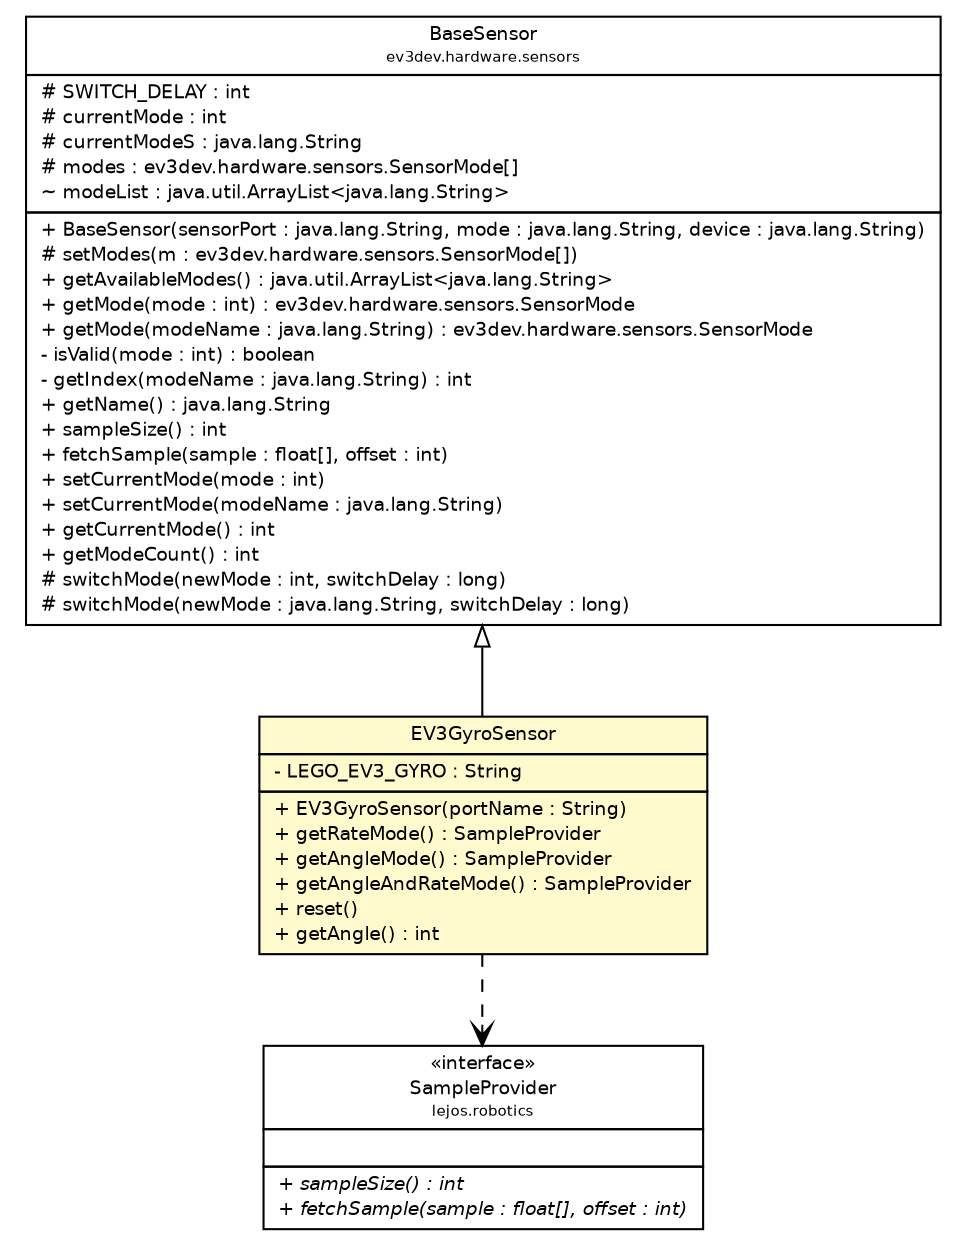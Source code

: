 #!/usr/local/bin/dot
#
# Class diagram 
# Generated by UMLGraph version R5_6-24-gf6e263 (http://www.umlgraph.org/)
#

digraph G {
	edge [fontname="Helvetica",fontsize=10,labelfontname="Helvetica",labelfontsize=10];
	node [fontname="Helvetica",fontsize=10,shape=plaintext];
	nodesep=0.25;
	ranksep=0.5;
	// ev3dev.hardware.sensors.BaseSensor
	c3271 [label=<<table title="ev3dev.hardware.sensors.BaseSensor" border="0" cellborder="1" cellspacing="0" cellpadding="2" port="p" href="../BaseSensor.html">
		<tr><td><table border="0" cellspacing="0" cellpadding="1">
<tr><td align="center" balign="center"> BaseSensor </td></tr>
<tr><td align="center" balign="center"><font point-size="7.0"> ev3dev.hardware.sensors </font></td></tr>
		</table></td></tr>
		<tr><td><table border="0" cellspacing="0" cellpadding="1">
<tr><td align="left" balign="left"> # SWITCH_DELAY : int </td></tr>
<tr><td align="left" balign="left"> # currentMode : int </td></tr>
<tr><td align="left" balign="left"> # currentModeS : java.lang.String </td></tr>
<tr><td align="left" balign="left"> # modes : ev3dev.hardware.sensors.SensorMode[] </td></tr>
<tr><td align="left" balign="left"> ~ modeList : java.util.ArrayList&lt;java.lang.String&gt; </td></tr>
		</table></td></tr>
		<tr><td><table border="0" cellspacing="0" cellpadding="1">
<tr><td align="left" balign="left"> + BaseSensor(sensorPort : java.lang.String, mode : java.lang.String, device : java.lang.String) </td></tr>
<tr><td align="left" balign="left"> # setModes(m : ev3dev.hardware.sensors.SensorMode[]) </td></tr>
<tr><td align="left" balign="left"> + getAvailableModes() : java.util.ArrayList&lt;java.lang.String&gt; </td></tr>
<tr><td align="left" balign="left"> + getMode(mode : int) : ev3dev.hardware.sensors.SensorMode </td></tr>
<tr><td align="left" balign="left"> + getMode(modeName : java.lang.String) : ev3dev.hardware.sensors.SensorMode </td></tr>
<tr><td align="left" balign="left"> - isValid(mode : int) : boolean </td></tr>
<tr><td align="left" balign="left"> - getIndex(modeName : java.lang.String) : int </td></tr>
<tr><td align="left" balign="left"> + getName() : java.lang.String </td></tr>
<tr><td align="left" balign="left"> + sampleSize() : int </td></tr>
<tr><td align="left" balign="left"> + fetchSample(sample : float[], offset : int) </td></tr>
<tr><td align="left" balign="left"> + setCurrentMode(mode : int) </td></tr>
<tr><td align="left" balign="left"> + setCurrentMode(modeName : java.lang.String) </td></tr>
<tr><td align="left" balign="left"> + getCurrentMode() : int </td></tr>
<tr><td align="left" balign="left"> + getModeCount() : int </td></tr>
<tr><td align="left" balign="left"> # switchMode(newMode : int, switchDelay : long) </td></tr>
<tr><td align="left" balign="left"> # switchMode(newMode : java.lang.String, switchDelay : long) </td></tr>
		</table></td></tr>
		</table>>, URL="../BaseSensor.html", fontname="Helvetica", fontcolor="black", fontsize=9.0];
	// ev3dev.hardware.sensors.ev3.EV3GyroSensor
	c3283 [label=<<table title="ev3dev.hardware.sensors.ev3.EV3GyroSensor" border="0" cellborder="1" cellspacing="0" cellpadding="2" port="p" bgcolor="lemonChiffon" href="./EV3GyroSensor.html">
		<tr><td><table border="0" cellspacing="0" cellpadding="1">
<tr><td align="center" balign="center"> EV3GyroSensor </td></tr>
		</table></td></tr>
		<tr><td><table border="0" cellspacing="0" cellpadding="1">
<tr><td align="left" balign="left"> - LEGO_EV3_GYRO : String </td></tr>
		</table></td></tr>
		<tr><td><table border="0" cellspacing="0" cellpadding="1">
<tr><td align="left" balign="left"> + EV3GyroSensor(portName : String) </td></tr>
<tr><td align="left" balign="left"> + getRateMode() : SampleProvider </td></tr>
<tr><td align="left" balign="left"> + getAngleMode() : SampleProvider </td></tr>
<tr><td align="left" balign="left"> + getAngleAndRateMode() : SampleProvider </td></tr>
<tr><td align="left" balign="left"> + reset() </td></tr>
<tr><td align="left" balign="left"> + getAngle() : int </td></tr>
		</table></td></tr>
		</table>>, URL="./EV3GyroSensor.html", fontname="Helvetica", fontcolor="black", fontsize=9.0];
	// lejos.robotics.SampleProvider
	c3305 [label=<<table title="lejos.robotics.SampleProvider" border="0" cellborder="1" cellspacing="0" cellpadding="2" port="p" href="../../../../lejos/robotics/SampleProvider.html">
		<tr><td><table border="0" cellspacing="0" cellpadding="1">
<tr><td align="center" balign="center"> &#171;interface&#187; </td></tr>
<tr><td align="center" balign="center"> SampleProvider </td></tr>
<tr><td align="center" balign="center"><font point-size="7.0"> lejos.robotics </font></td></tr>
		</table></td></tr>
		<tr><td><table border="0" cellspacing="0" cellpadding="1">
<tr><td align="left" balign="left">  </td></tr>
		</table></td></tr>
		<tr><td><table border="0" cellspacing="0" cellpadding="1">
<tr><td align="left" balign="left"><font face="Helvetica-Oblique" point-size="9.0"> + sampleSize() : int </font></td></tr>
<tr><td align="left" balign="left"><font face="Helvetica-Oblique" point-size="9.0"> + fetchSample(sample : float[], offset : int) </font></td></tr>
		</table></td></tr>
		</table>>, URL="../../../../lejos/robotics/SampleProvider.html", fontname="Helvetica", fontcolor="black", fontsize=9.0];
	//ev3dev.hardware.sensors.ev3.EV3GyroSensor extends ev3dev.hardware.sensors.BaseSensor
	c3271:p -> c3283:p [dir=back,arrowtail=empty];
	// ev3dev.hardware.sensors.ev3.EV3GyroSensor DEPEND lejos.robotics.SampleProvider
	c3283:p -> c3305:p [taillabel="", label="", headlabel="", fontname="Helvetica", fontcolor="black", fontsize=10.0, color="black", arrowhead=open, style=dashed];
}

